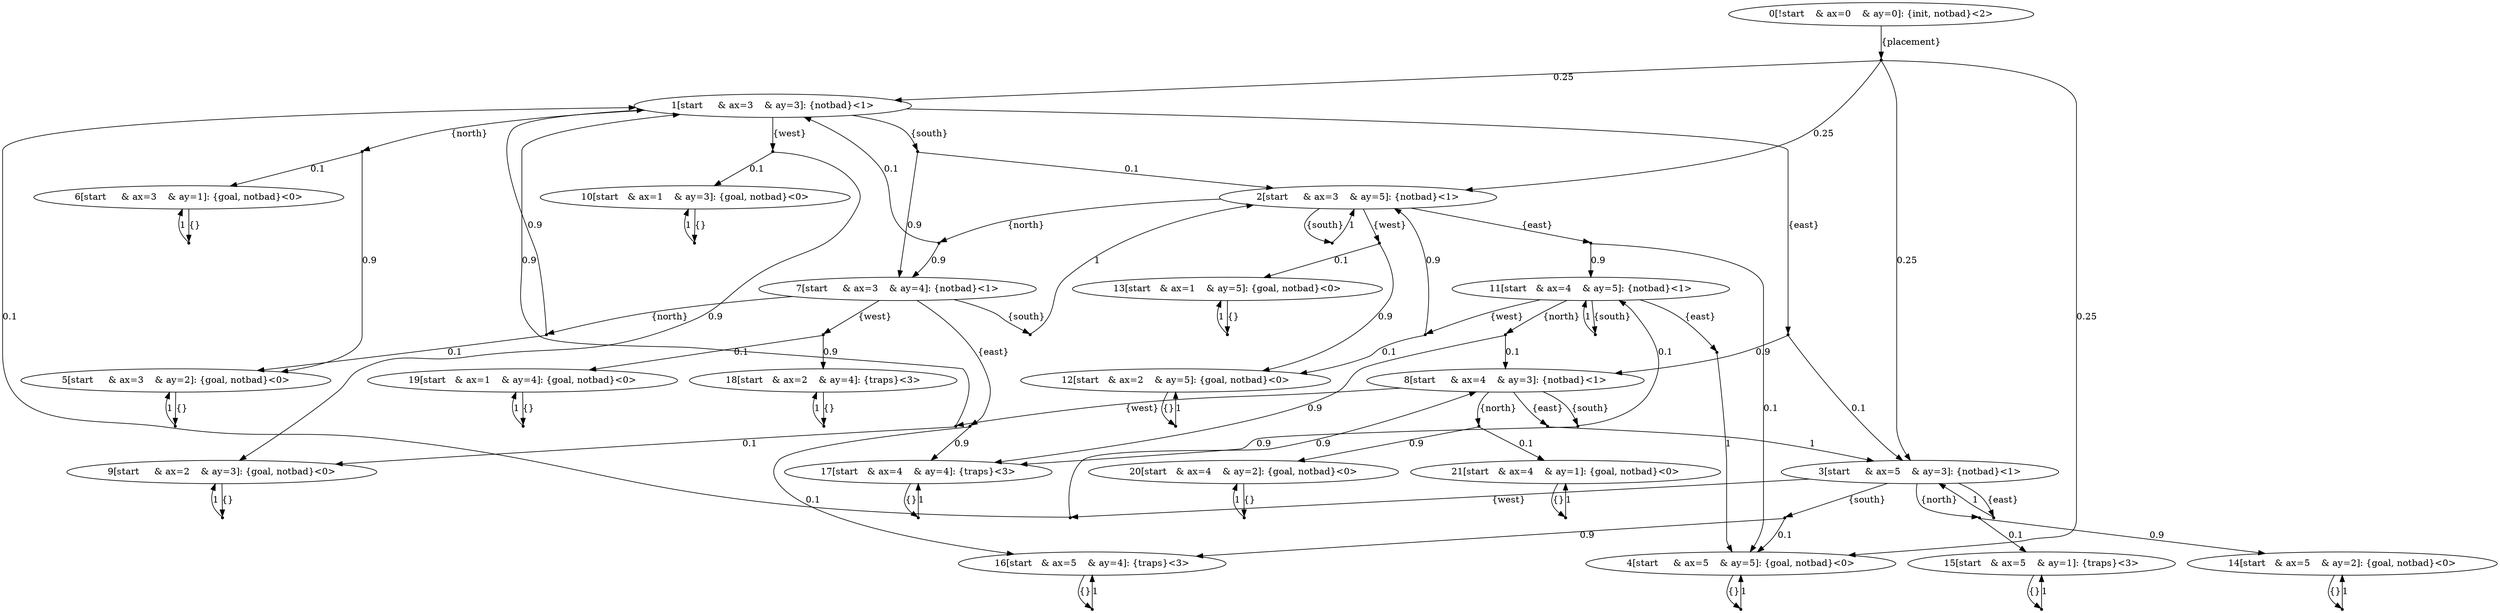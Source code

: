 digraph model {
	0 [ label = "0[!start	& ax=0	& ay=0]: {init, notbad}<2>" ];
	1 [ label = "1[start	& ax=3	& ay=3]: {notbad}<1>" ];
	2 [ label = "2[start	& ax=3	& ay=5]: {notbad}<1>" ];
	3 [ label = "3[start	& ax=5	& ay=3]: {notbad}<1>" ];
	4 [ label = "4[start	& ax=5	& ay=5]: {goal, notbad}<0>" ];
	5 [ label = "5[start	& ax=3	& ay=2]: {goal, notbad}<0>" ];
	6 [ label = "6[start	& ax=3	& ay=1]: {goal, notbad}<0>" ];
	7 [ label = "7[start	& ax=3	& ay=4]: {notbad}<1>" ];
	8 [ label = "8[start	& ax=4	& ay=3]: {notbad}<1>" ];
	9 [ label = "9[start	& ax=2	& ay=3]: {goal, notbad}<0>" ];
	10 [ label = "10[start	& ax=1	& ay=3]: {goal, notbad}<0>" ];
	11 [ label = "11[start	& ax=4	& ay=5]: {notbad}<1>" ];
	12 [ label = "12[start	& ax=2	& ay=5]: {goal, notbad}<0>" ];
	13 [ label = "13[start	& ax=1	& ay=5]: {goal, notbad}<0>" ];
	14 [ label = "14[start	& ax=5	& ay=2]: {goal, notbad}<0>" ];
	15 [ label = "15[start	& ax=5	& ay=1]: {traps}<3>" ];
	16 [ label = "16[start	& ax=5	& ay=4]: {traps}<3>" ];
	17 [ label = "17[start	& ax=4	& ay=4]: {traps}<3>" ];
	18 [ label = "18[start	& ax=2	& ay=4]: {traps}<3>" ];
	19 [ label = "19[start	& ax=1	& ay=4]: {goal, notbad}<0>" ];
	20 [ label = "20[start	& ax=4	& ay=2]: {goal, notbad}<0>" ];
	21 [ label = "21[start	& ax=4	& ay=1]: {goal, notbad}<0>" ];
	"0c0" [shape = "point"];
	0 -> "0c0" [ label = "{placement}"]
;
	"0c0" -> 1 [ label= "0.25" ];
	"0c0" -> 2 [ label= "0.25" ];
	"0c0" -> 3 [ label= "0.25" ];
	"0c0" -> 4 [ label= "0.25" ];
	"1c0" [shape = "point"];
	1 -> "1c0" [ label = "{north}"]
;
	"1c0" -> 5 [ label= "0.9" ];
	"1c0" -> 6 [ label= "0.1" ];
	"1c1" [shape = "point"];
	1 -> "1c1" [ label = "{south}"]
;
	"1c1" -> 2 [ label= "0.1" ];
	"1c1" -> 7 [ label= "0.9" ];
	"1c2" [shape = "point"];
	1 -> "1c2" [ label = "{east}"]
;
	"1c2" -> 3 [ label= "0.1" ];
	"1c2" -> 8 [ label= "0.9" ];
	"1c3" [shape = "point"];
	1 -> "1c3" [ label = "{west}"]
;
	"1c3" -> 9 [ label= "0.9" ];
	"1c3" -> 10 [ label= "0.1" ];
	"2c0" [shape = "point"];
	2 -> "2c0" [ label = "{north}"]
;
	"2c0" -> 1 [ label= "0.1" ];
	"2c0" -> 7 [ label= "0.9" ];
	"2c1" [shape = "point"];
	2 -> "2c1" [ label = "{south}"]
;
	"2c1" -> 2 [ label= "1" ];
	"2c2" [shape = "point"];
	2 -> "2c2" [ label = "{east}"]
;
	"2c2" -> 4 [ label= "0.1" ];
	"2c2" -> 11 [ label= "0.9" ];
	"2c3" [shape = "point"];
	2 -> "2c3" [ label = "{west}"]
;
	"2c3" -> 12 [ label= "0.9" ];
	"2c3" -> 13 [ label= "0.1" ];
	"3c0" [shape = "point"];
	3 -> "3c0" [ label = "{north}"]
;
	"3c0" -> 14 [ label= "0.9" ];
	"3c0" -> 15 [ label= "0.1" ];
	"3c1" [shape = "point"];
	3 -> "3c1" [ label = "{south}"]
;
	"3c1" -> 4 [ label= "0.1" ];
	"3c1" -> 16 [ label= "0.9" ];
	"3c2" [shape = "point"];
	3 -> "3c2" [ label = "{east}"]
;
	"3c2" -> 3 [ label= "1" ];
	"3c3" [shape = "point"];
	3 -> "3c3" [ label = "{west}"]
;
	"3c3" -> 1 [ label= "0.1" ];
	"3c3" -> 8 [ label= "0.9" ];
	"4c0" [shape = "point"];
	4 -> "4c0" [ label = "{}"]
;
	"4c0" -> 4 [ label= "1" ];
	"5c0" [shape = "point"];
	5 -> "5c0" [ label = "{}"]
;
	"5c0" -> 5 [ label= "1" ];
	"6c0" [shape = "point"];
	6 -> "6c0" [ label = "{}"]
;
	"6c0" -> 6 [ label= "1" ];
	"7c0" [shape = "point"];
	7 -> "7c0" [ label = "{north}"]
;
	"7c0" -> 1 [ label= "0.9" ];
	"7c0" -> 5 [ label= "0.1" ];
	"7c1" [shape = "point"];
	7 -> "7c1" [ label = "{south}"]
;
	"7c1" -> 2 [ label= "1" ];
	"7c2" [shape = "point"];
	7 -> "7c2" [ label = "{east}"]
;
	"7c2" -> 16 [ label= "0.1" ];
	"7c2" -> 17 [ label= "0.9" ];
	"7c3" [shape = "point"];
	7 -> "7c3" [ label = "{west}"]
;
	"7c3" -> 18 [ label= "0.9" ];
	"7c3" -> 19 [ label= "0.1" ];
	"8c0" [shape = "point"];
	8 -> "8c0" [ label = "{north}"]
;
	"8c0" -> 20 [ label= "0.9" ];
	"8c0" -> 21 [ label= "0.1" ];
	"8c1" [shape = "point"];
	8 -> "8c1" [ label = "{south}"]
;
	"8c1" -> 11 [ label= "0.1" ];
	"8c1" -> 17 [ label= "0.9" ];
	"8c2" [shape = "point"];
	8 -> "8c2" [ label = "{east}"]
;
	"8c2" -> 3 [ label= "1" ];
	"8c3" [shape = "point"];
	8 -> "8c3" [ label = "{west}"]
;
	"8c3" -> 1 [ label= "0.9" ];
	"8c3" -> 9 [ label= "0.1" ];
	"9c0" [shape = "point"];
	9 -> "9c0" [ label = "{}"]
;
	"9c0" -> 9 [ label= "1" ];
	"10c0" [shape = "point"];
	10 -> "10c0" [ label = "{}"]
;
	"10c0" -> 10 [ label= "1" ];
	"11c0" [shape = "point"];
	11 -> "11c0" [ label = "{north}"]
;
	"11c0" -> 8 [ label= "0.1" ];
	"11c0" -> 17 [ label= "0.9" ];
	"11c1" [shape = "point"];
	11 -> "11c1" [ label = "{south}"]
;
	"11c1" -> 11 [ label= "1" ];
	"11c2" [shape = "point"];
	11 -> "11c2" [ label = "{east}"]
;
	"11c2" -> 4 [ label= "1" ];
	"11c3" [shape = "point"];
	11 -> "11c3" [ label = "{west}"]
;
	"11c3" -> 2 [ label= "0.9" ];
	"11c3" -> 12 [ label= "0.1" ];
	"12c0" [shape = "point"];
	12 -> "12c0" [ label = "{}"]
;
	"12c0" -> 12 [ label= "1" ];
	"13c0" [shape = "point"];
	13 -> "13c0" [ label = "{}"]
;
	"13c0" -> 13 [ label= "1" ];
	"14c0" [shape = "point"];
	14 -> "14c0" [ label = "{}"]
;
	"14c0" -> 14 [ label= "1" ];
	"15c0" [shape = "point"];
	15 -> "15c0" [ label = "{}"]
;
	"15c0" -> 15 [ label= "1" ];
	"16c0" [shape = "point"];
	16 -> "16c0" [ label = "{}"]
;
	"16c0" -> 16 [ label= "1" ];
	"17c0" [shape = "point"];
	17 -> "17c0" [ label = "{}"]
;
	"17c0" -> 17 [ label= "1" ];
	"18c0" [shape = "point"];
	18 -> "18c0" [ label = "{}"]
;
	"18c0" -> 18 [ label= "1" ];
	"19c0" [shape = "point"];
	19 -> "19c0" [ label = "{}"]
;
	"19c0" -> 19 [ label= "1" ];
	"20c0" [shape = "point"];
	20 -> "20c0" [ label = "{}"]
;
	"20c0" -> 20 [ label= "1" ];
	"21c0" [shape = "point"];
	21 -> "21c0" [ label = "{}"]
;
	"21c0" -> 21 [ label= "1" ];
}
